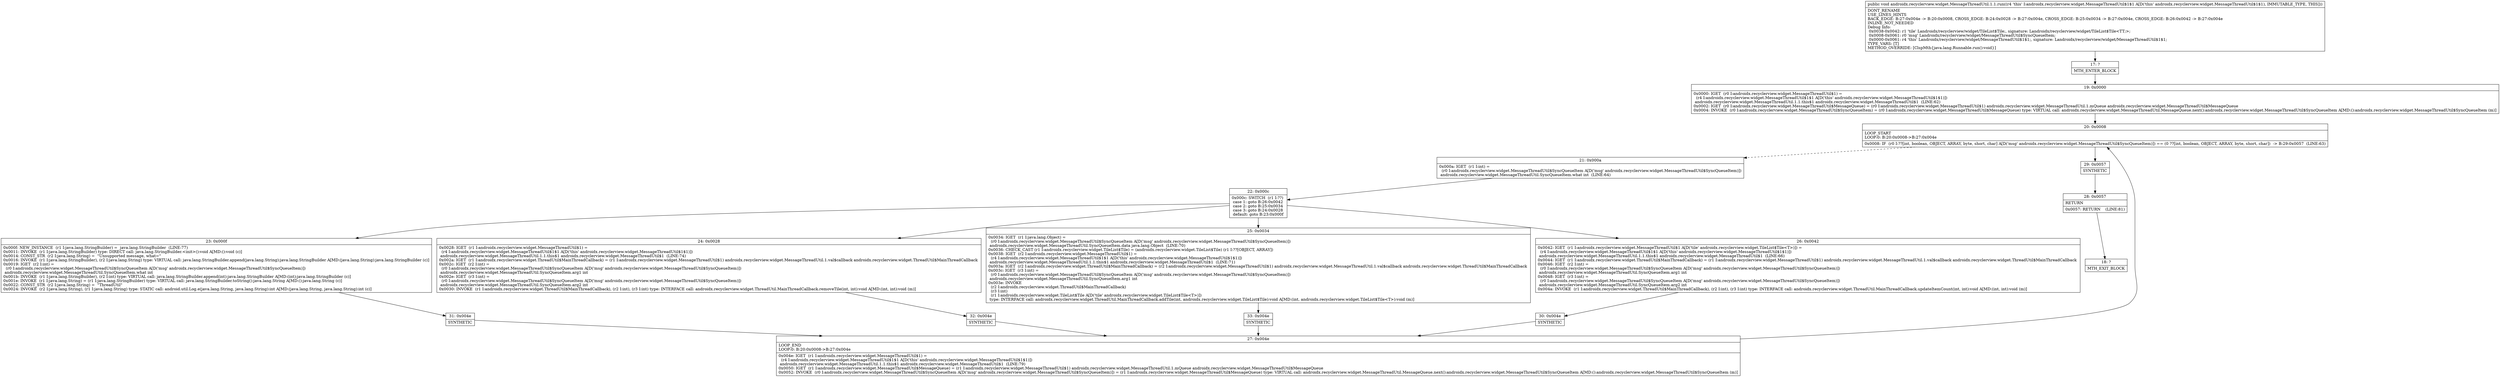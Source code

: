 digraph "CFG forandroidx.recyclerview.widget.MessageThreadUtil.1.1.run()V" {
Node_17 [shape=record,label="{17\:\ ?|MTH_ENTER_BLOCK\l}"];
Node_19 [shape=record,label="{19\:\ 0x0000|0x0000: IGET  (r0 I:androidx.recyclerview.widget.MessageThreadUtil$1) = \l  (r4 I:androidx.recyclerview.widget.MessageThreadUtil$1$1 A[D('this' androidx.recyclerview.widget.MessageThreadUtil$1$1)])\l androidx.recyclerview.widget.MessageThreadUtil.1.1.this$1 androidx.recyclerview.widget.MessageThreadUtil$1  (LINE:62)\l0x0002: IGET  (r0 I:androidx.recyclerview.widget.MessageThreadUtil$MessageQueue) = (r0 I:androidx.recyclerview.widget.MessageThreadUtil$1) androidx.recyclerview.widget.MessageThreadUtil.1.mQueue androidx.recyclerview.widget.MessageThreadUtil$MessageQueue \l0x0004: INVOKE  (r0 I:androidx.recyclerview.widget.MessageThreadUtil$SyncQueueItem) = (r0 I:androidx.recyclerview.widget.MessageThreadUtil$MessageQueue) type: VIRTUAL call: androidx.recyclerview.widget.MessageThreadUtil.MessageQueue.next():androidx.recyclerview.widget.MessageThreadUtil$SyncQueueItem A[MD:():androidx.recyclerview.widget.MessageThreadUtil$SyncQueueItem (m)]\l}"];
Node_20 [shape=record,label="{20\:\ 0x0008|LOOP_START\lLOOP:0: B:20:0x0008\-\>B:27:0x004e\l|0x0008: IF  (r0 I:??[int, boolean, OBJECT, ARRAY, byte, short, char] A[D('msg' androidx.recyclerview.widget.MessageThreadUtil$SyncQueueItem)]) == (0 ??[int, boolean, OBJECT, ARRAY, byte, short, char])  \-\> B:29:0x0057  (LINE:63)\l}"];
Node_21 [shape=record,label="{21\:\ 0x000a|0x000a: IGET  (r1 I:int) = \l  (r0 I:androidx.recyclerview.widget.MessageThreadUtil$SyncQueueItem A[D('msg' androidx.recyclerview.widget.MessageThreadUtil$SyncQueueItem)])\l androidx.recyclerview.widget.MessageThreadUtil.SyncQueueItem.what int  (LINE:64)\l}"];
Node_22 [shape=record,label="{22\:\ 0x000c|0x000c: SWITCH  (r1 I:??)\l case 1: goto B:26:0x0042\l case 2: goto B:25:0x0034\l case 3: goto B:24:0x0028\l default: goto B:23:0x000f \l}"];
Node_23 [shape=record,label="{23\:\ 0x000f|0x000f: NEW_INSTANCE  (r1 I:java.lang.StringBuilder) =  java.lang.StringBuilder  (LINE:77)\l0x0011: INVOKE  (r1 I:java.lang.StringBuilder) type: DIRECT call: java.lang.StringBuilder.\<init\>():void A[MD:():void (c)]\l0x0014: CONST_STR  (r2 I:java.lang.String) =  \"Unsupported message, what=\" \l0x0016: INVOKE  (r1 I:java.lang.StringBuilder), (r2 I:java.lang.String) type: VIRTUAL call: java.lang.StringBuilder.append(java.lang.String):java.lang.StringBuilder A[MD:(java.lang.String):java.lang.StringBuilder (c)]\l0x0019: IGET  (r2 I:int) = \l  (r0 I:androidx.recyclerview.widget.MessageThreadUtil$SyncQueueItem A[D('msg' androidx.recyclerview.widget.MessageThreadUtil$SyncQueueItem)])\l androidx.recyclerview.widget.MessageThreadUtil.SyncQueueItem.what int \l0x001b: INVOKE  (r1 I:java.lang.StringBuilder), (r2 I:int) type: VIRTUAL call: java.lang.StringBuilder.append(int):java.lang.StringBuilder A[MD:(int):java.lang.StringBuilder (c)]\l0x001e: INVOKE  (r1 I:java.lang.String) = (r1 I:java.lang.StringBuilder) type: VIRTUAL call: java.lang.StringBuilder.toString():java.lang.String A[MD:():java.lang.String (c)]\l0x0022: CONST_STR  (r2 I:java.lang.String) =  \"ThreadUtil\" \l0x0024: INVOKE  (r2 I:java.lang.String), (r1 I:java.lang.String) type: STATIC call: android.util.Log.e(java.lang.String, java.lang.String):int A[MD:(java.lang.String, java.lang.String):int (c)]\l}"];
Node_31 [shape=record,label="{31\:\ 0x004e|SYNTHETIC\l}"];
Node_27 [shape=record,label="{27\:\ 0x004e|LOOP_END\lLOOP:0: B:20:0x0008\-\>B:27:0x004e\l|0x004e: IGET  (r1 I:androidx.recyclerview.widget.MessageThreadUtil$1) = \l  (r4 I:androidx.recyclerview.widget.MessageThreadUtil$1$1 A[D('this' androidx.recyclerview.widget.MessageThreadUtil$1$1)])\l androidx.recyclerview.widget.MessageThreadUtil.1.1.this$1 androidx.recyclerview.widget.MessageThreadUtil$1  (LINE:79)\l0x0050: IGET  (r1 I:androidx.recyclerview.widget.MessageThreadUtil$MessageQueue) = (r1 I:androidx.recyclerview.widget.MessageThreadUtil$1) androidx.recyclerview.widget.MessageThreadUtil.1.mQueue androidx.recyclerview.widget.MessageThreadUtil$MessageQueue \l0x0052: INVOKE  (r0 I:androidx.recyclerview.widget.MessageThreadUtil$SyncQueueItem A[D('msg' androidx.recyclerview.widget.MessageThreadUtil$SyncQueueItem)]) = (r1 I:androidx.recyclerview.widget.MessageThreadUtil$MessageQueue) type: VIRTUAL call: androidx.recyclerview.widget.MessageThreadUtil.MessageQueue.next():androidx.recyclerview.widget.MessageThreadUtil$SyncQueueItem A[MD:():androidx.recyclerview.widget.MessageThreadUtil$SyncQueueItem (m)]\l}"];
Node_24 [shape=record,label="{24\:\ 0x0028|0x0028: IGET  (r1 I:androidx.recyclerview.widget.MessageThreadUtil$1) = \l  (r4 I:androidx.recyclerview.widget.MessageThreadUtil$1$1 A[D('this' androidx.recyclerview.widget.MessageThreadUtil$1$1)])\l androidx.recyclerview.widget.MessageThreadUtil.1.1.this$1 androidx.recyclerview.widget.MessageThreadUtil$1  (LINE:74)\l0x002a: IGET  (r1 I:androidx.recyclerview.widget.ThreadUtil$MainThreadCallback) = (r1 I:androidx.recyclerview.widget.MessageThreadUtil$1) androidx.recyclerview.widget.MessageThreadUtil.1.val$callback androidx.recyclerview.widget.ThreadUtil$MainThreadCallback \l0x002c: IGET  (r2 I:int) = \l  (r0 I:androidx.recyclerview.widget.MessageThreadUtil$SyncQueueItem A[D('msg' androidx.recyclerview.widget.MessageThreadUtil$SyncQueueItem)])\l androidx.recyclerview.widget.MessageThreadUtil.SyncQueueItem.arg1 int \l0x002e: IGET  (r3 I:int) = \l  (r0 I:androidx.recyclerview.widget.MessageThreadUtil$SyncQueueItem A[D('msg' androidx.recyclerview.widget.MessageThreadUtil$SyncQueueItem)])\l androidx.recyclerview.widget.MessageThreadUtil.SyncQueueItem.arg2 int \l0x0030: INVOKE  (r1 I:androidx.recyclerview.widget.ThreadUtil$MainThreadCallback), (r2 I:int), (r3 I:int) type: INTERFACE call: androidx.recyclerview.widget.ThreadUtil.MainThreadCallback.removeTile(int, int):void A[MD:(int, int):void (m)]\l}"];
Node_32 [shape=record,label="{32\:\ 0x004e|SYNTHETIC\l}"];
Node_25 [shape=record,label="{25\:\ 0x0034|0x0034: IGET  (r1 I:java.lang.Object) = \l  (r0 I:androidx.recyclerview.widget.MessageThreadUtil$SyncQueueItem A[D('msg' androidx.recyclerview.widget.MessageThreadUtil$SyncQueueItem)])\l androidx.recyclerview.widget.MessageThreadUtil.SyncQueueItem.data java.lang.Object  (LINE:70)\l0x0036: CHECK_CAST (r1 I:androidx.recyclerview.widget.TileList$Tile) = (androidx.recyclerview.widget.TileList$Tile) (r1 I:??[OBJECT, ARRAY]) \l0x0038: IGET  (r2 I:androidx.recyclerview.widget.MessageThreadUtil$1) = \l  (r4 I:androidx.recyclerview.widget.MessageThreadUtil$1$1 A[D('this' androidx.recyclerview.widget.MessageThreadUtil$1$1)])\l androidx.recyclerview.widget.MessageThreadUtil.1.1.this$1 androidx.recyclerview.widget.MessageThreadUtil$1  (LINE:71)\l0x003a: IGET  (r2 I:androidx.recyclerview.widget.ThreadUtil$MainThreadCallback) = (r2 I:androidx.recyclerview.widget.MessageThreadUtil$1) androidx.recyclerview.widget.MessageThreadUtil.1.val$callback androidx.recyclerview.widget.ThreadUtil$MainThreadCallback \l0x003c: IGET  (r3 I:int) = \l  (r0 I:androidx.recyclerview.widget.MessageThreadUtil$SyncQueueItem A[D('msg' androidx.recyclerview.widget.MessageThreadUtil$SyncQueueItem)])\l androidx.recyclerview.widget.MessageThreadUtil.SyncQueueItem.arg1 int \l0x003e: INVOKE  \l  (r2 I:androidx.recyclerview.widget.ThreadUtil$MainThreadCallback)\l  (r3 I:int)\l  (r1 I:androidx.recyclerview.widget.TileList$Tile A[D('tile' androidx.recyclerview.widget.TileList$Tile\<T\>)])\l type: INTERFACE call: androidx.recyclerview.widget.ThreadUtil.MainThreadCallback.addTile(int, androidx.recyclerview.widget.TileList$Tile):void A[MD:(int, androidx.recyclerview.widget.TileList$Tile\<T\>):void (m)]\l}"];
Node_33 [shape=record,label="{33\:\ 0x004e|SYNTHETIC\l}"];
Node_26 [shape=record,label="{26\:\ 0x0042|0x0042: IGET  (r1 I:androidx.recyclerview.widget.MessageThreadUtil$1 A[D('tile' androidx.recyclerview.widget.TileList$Tile\<T\>)]) = \l  (r4 I:androidx.recyclerview.widget.MessageThreadUtil$1$1 A[D('this' androidx.recyclerview.widget.MessageThreadUtil$1$1)])\l androidx.recyclerview.widget.MessageThreadUtil.1.1.this$1 androidx.recyclerview.widget.MessageThreadUtil$1  (LINE:66)\l0x0044: IGET  (r1 I:androidx.recyclerview.widget.ThreadUtil$MainThreadCallback) = (r1 I:androidx.recyclerview.widget.MessageThreadUtil$1) androidx.recyclerview.widget.MessageThreadUtil.1.val$callback androidx.recyclerview.widget.ThreadUtil$MainThreadCallback \l0x0046: IGET  (r2 I:int) = \l  (r0 I:androidx.recyclerview.widget.MessageThreadUtil$SyncQueueItem A[D('msg' androidx.recyclerview.widget.MessageThreadUtil$SyncQueueItem)])\l androidx.recyclerview.widget.MessageThreadUtil.SyncQueueItem.arg1 int \l0x0048: IGET  (r3 I:int) = \l  (r0 I:androidx.recyclerview.widget.MessageThreadUtil$SyncQueueItem A[D('msg' androidx.recyclerview.widget.MessageThreadUtil$SyncQueueItem)])\l androidx.recyclerview.widget.MessageThreadUtil.SyncQueueItem.arg2 int \l0x004a: INVOKE  (r1 I:androidx.recyclerview.widget.ThreadUtil$MainThreadCallback), (r2 I:int), (r3 I:int) type: INTERFACE call: androidx.recyclerview.widget.ThreadUtil.MainThreadCallback.updateItemCount(int, int):void A[MD:(int, int):void (m)]\l}"];
Node_30 [shape=record,label="{30\:\ 0x004e|SYNTHETIC\l}"];
Node_29 [shape=record,label="{29\:\ 0x0057|SYNTHETIC\l}"];
Node_28 [shape=record,label="{28\:\ 0x0057|RETURN\l|0x0057: RETURN    (LINE:81)\l}"];
Node_18 [shape=record,label="{18\:\ ?|MTH_EXIT_BLOCK\l}"];
MethodNode[shape=record,label="{public void androidx.recyclerview.widget.MessageThreadUtil.1.1.run((r4 'this' I:androidx.recyclerview.widget.MessageThreadUtil$1$1 A[D('this' androidx.recyclerview.widget.MessageThreadUtil$1$1), IMMUTABLE_TYPE, THIS]))  | DONT_RENAME\lUSE_LINES_HINTS\lBACK_EDGE: B:27:0x004e \-\> B:20:0x0008, CROSS_EDGE: B:24:0x0028 \-\> B:27:0x004e, CROSS_EDGE: B:25:0x0034 \-\> B:27:0x004e, CROSS_EDGE: B:26:0x0042 \-\> B:27:0x004e\lINLINE_NOT_NEEDED\lDebug Info:\l  0x0038\-0x0042: r1 'tile' Landroidx\/recyclerview\/widget\/TileList$Tile;, signature: Landroidx\/recyclerview\/widget\/TileList$Tile\<TT;\>;\l  0x0008\-0x0061: r0 'msg' Landroidx\/recyclerview\/widget\/MessageThreadUtil$SyncQueueItem;\l  0x0000\-0x0061: r4 'this' Landroidx\/recyclerview\/widget\/MessageThreadUtil$1$1;, signature: Landroidx\/recyclerview\/widget\/MessageThreadUtil$1$1;\lTYPE_VARS: [T]\lMETHOD_OVERRIDE: [ClspMth\{java.lang.Runnable.run():void\}]\l}"];
MethodNode -> Node_17;Node_17 -> Node_19;
Node_19 -> Node_20;
Node_20 -> Node_21[style=dashed];
Node_20 -> Node_29;
Node_21 -> Node_22;
Node_22 -> Node_23;
Node_22 -> Node_24;
Node_22 -> Node_25;
Node_22 -> Node_26;
Node_23 -> Node_31;
Node_31 -> Node_27;
Node_27 -> Node_20;
Node_24 -> Node_32;
Node_32 -> Node_27;
Node_25 -> Node_33;
Node_33 -> Node_27;
Node_26 -> Node_30;
Node_30 -> Node_27;
Node_29 -> Node_28;
Node_28 -> Node_18;
}

